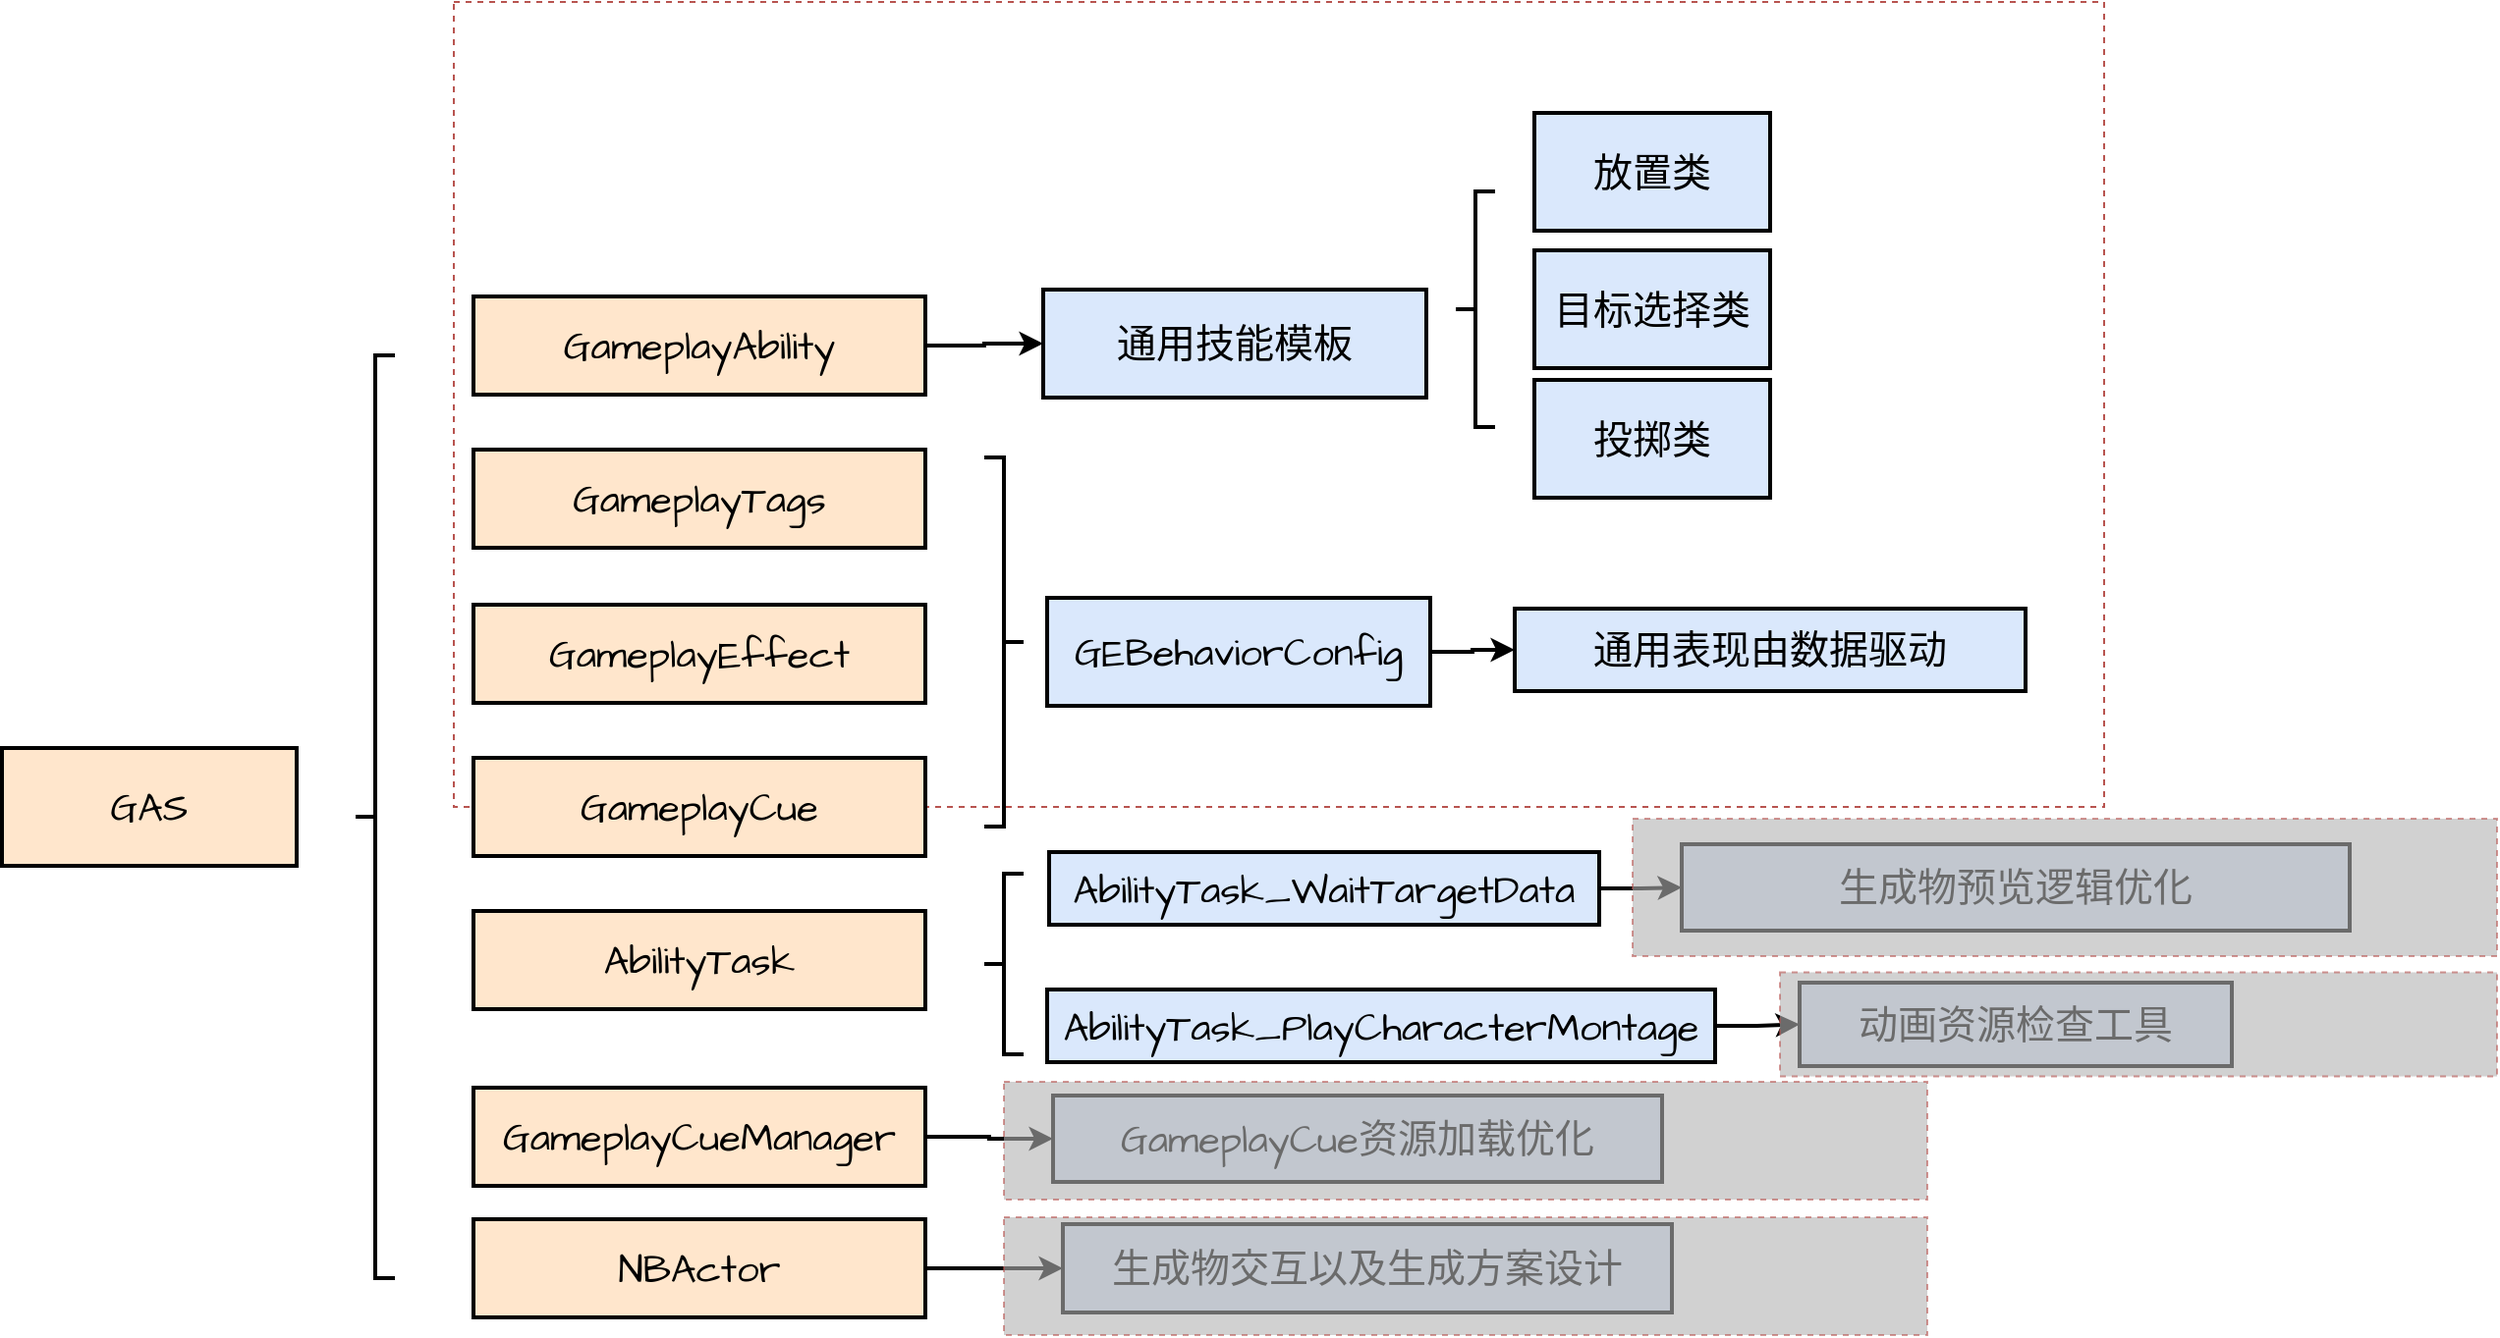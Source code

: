 <mxfile version="20.8.13" type="github">
  <diagram id="C5RBs43oDa-KdzZeNtuy" name="Page-1">
    <mxGraphModel dx="2049" dy="1011" grid="1" gridSize="10" guides="1" tooltips="1" connect="1" arrows="1" fold="1" page="1" pageScale="1" pageWidth="827" pageHeight="1169" math="0" shadow="0">
      <root>
        <mxCell id="WIyWlLk6GJQsqaUBKTNV-0" />
        <mxCell id="WIyWlLk6GJQsqaUBKTNV-1" parent="WIyWlLk6GJQsqaUBKTNV-0" />
        <mxCell id="x3PEgahTLWuq9RQQ5jx8-51" value="" style="verticalLabelPosition=bottom;verticalAlign=top;html=1;shape=mxgraph.basic.rect;fillColor2=none;strokeWidth=1;size=21;indent=5;sketch=0;hachureGap=4;jiggle=2;curveFitting=1;strokeColor=#b85450;fontFamily=Architects Daughter;fontSource=https%3A%2F%2Ffonts.googleapis.com%2Fcss%3Ffamily%3DArchitects%2BDaughter;fontSize=20;dashed=1;fillColor=#FFFFFF;" vertex="1" parent="WIyWlLk6GJQsqaUBKTNV-1">
          <mxGeometry x="250" y="150" width="840" height="410" as="geometry" />
        </mxCell>
        <mxCell id="x3PEgahTLWuq9RQQ5jx8-1" value="" style="shape=curlyBracket;whiteSpace=wrap;html=1;rounded=0;labelPosition=left;verticalLabelPosition=middle;align=right;verticalAlign=middle;sketch=0;hachureGap=4;jiggle=2;curveFitting=1;fontFamily=Architects Daughter;fontSource=https%3A%2F%2Ffonts.googleapis.com%2Fcss%3Ffamily%3DArchitects%2BDaughter;fontSize=20;strokeWidth=2;" vertex="1" parent="WIyWlLk6GJQsqaUBKTNV-1">
          <mxGeometry x="200" y="330" width="20" height="470" as="geometry" />
        </mxCell>
        <mxCell id="x3PEgahTLWuq9RQQ5jx8-2" value="GAS" style="whiteSpace=wrap;html=1;fontSize=20;fontFamily=Architects Daughter;align=center;rounded=0;sketch=0;hachureGap=4;jiggle=2;curveFitting=1;fontSource=https%3A%2F%2Ffonts.googleapis.com%2Fcss%3Ffamily%3DArchitects%2BDaughter;fillColor=#ffe6cc;strokeColor=#000000;strokeWidth=2;" vertex="1" parent="WIyWlLk6GJQsqaUBKTNV-1">
          <mxGeometry x="20" y="530" width="150" height="60" as="geometry" />
        </mxCell>
        <mxCell id="x3PEgahTLWuq9RQQ5jx8-14" value="" style="edgeStyle=orthogonalEdgeStyle;rounded=0;hachureGap=4;orthogonalLoop=1;jettySize=auto;html=1;fontFamily=Architects Daughter;fontSource=https%3A%2F%2Ffonts.googleapis.com%2Fcss%3Ffamily%3DArchitects%2BDaughter;fontSize=16;strokeWidth=2;" edge="1" parent="WIyWlLk6GJQsqaUBKTNV-1" source="x3PEgahTLWuq9RQQ5jx8-3" target="x3PEgahTLWuq9RQQ5jx8-13">
          <mxGeometry relative="1" as="geometry" />
        </mxCell>
        <mxCell id="x3PEgahTLWuq9RQQ5jx8-3" value="GameplayAbility" style="whiteSpace=wrap;html=1;fontSize=20;fontFamily=Architects Daughter;align=center;rounded=0;sketch=0;hachureGap=4;jiggle=2;curveFitting=1;fontSource=https%3A%2F%2Ffonts.googleapis.com%2Fcss%3Ffamily%3DArchitects%2BDaughter;fillColor=#ffe6cc;strokeColor=#000000;strokeWidth=2;" vertex="1" parent="WIyWlLk6GJQsqaUBKTNV-1">
          <mxGeometry x="260" y="300" width="230" height="50" as="geometry" />
        </mxCell>
        <mxCell id="x3PEgahTLWuq9RQQ5jx8-4" value="AbilityTask" style="whiteSpace=wrap;html=1;fontSize=20;fontFamily=Architects Daughter;align=center;rounded=0;sketch=0;hachureGap=4;jiggle=2;curveFitting=1;fontSource=https%3A%2F%2Ffonts.googleapis.com%2Fcss%3Ffamily%3DArchitects%2BDaughter;fillColor=#ffe6cc;strokeColor=#000000;strokeWidth=2;" vertex="1" parent="WIyWlLk6GJQsqaUBKTNV-1">
          <mxGeometry x="260" y="613" width="230" height="50" as="geometry" />
        </mxCell>
        <mxCell id="x3PEgahTLWuq9RQQ5jx8-6" value="GameplayTags" style="whiteSpace=wrap;html=1;fontSize=20;fontFamily=Architects Daughter;align=center;rounded=0;sketch=0;hachureGap=4;jiggle=2;curveFitting=1;fontSource=https%3A%2F%2Ffonts.googleapis.com%2Fcss%3Ffamily%3DArchitects%2BDaughter;fillColor=#ffe6cc;strokeColor=#000000;strokeWidth=2;" vertex="1" parent="WIyWlLk6GJQsqaUBKTNV-1">
          <mxGeometry x="260" y="378" width="230" height="50" as="geometry" />
        </mxCell>
        <mxCell id="x3PEgahTLWuq9RQQ5jx8-9" value="GameplayEffect" style="whiteSpace=wrap;html=1;fontSize=20;fontFamily=Architects Daughter;align=center;rounded=0;sketch=0;hachureGap=4;jiggle=2;curveFitting=1;fontSource=https%3A%2F%2Ffonts.googleapis.com%2Fcss%3Ffamily%3DArchitects%2BDaughter;fillColor=#ffe6cc;strokeColor=#000000;strokeWidth=2;" vertex="1" parent="WIyWlLk6GJQsqaUBKTNV-1">
          <mxGeometry x="260" y="457" width="230" height="50" as="geometry" />
        </mxCell>
        <mxCell id="x3PEgahTLWuq9RQQ5jx8-10" value="GameplayCue" style="whiteSpace=wrap;html=1;fontSize=20;fontFamily=Architects Daughter;align=center;rounded=0;sketch=0;hachureGap=4;jiggle=2;curveFitting=1;fontSource=https%3A%2F%2Ffonts.googleapis.com%2Fcss%3Ffamily%3DArchitects%2BDaughter;fillColor=#ffe6cc;strokeColor=#000000;strokeWidth=2;" vertex="1" parent="WIyWlLk6GJQsqaUBKTNV-1">
          <mxGeometry x="260" y="535" width="230" height="50" as="geometry" />
        </mxCell>
        <mxCell id="x3PEgahTLWuq9RQQ5jx8-49" style="edgeStyle=orthogonalEdgeStyle;rounded=0;sketch=0;hachureGap=4;jiggle=2;curveFitting=1;orthogonalLoop=1;jettySize=auto;html=1;exitX=1;exitY=0.5;exitDx=0;exitDy=0;entryX=0;entryY=0.5;entryDx=0;entryDy=0;fontFamily=Architects Daughter;fontSource=https%3A%2F%2Ffonts.googleapis.com%2Fcss%3Ffamily%3DArchitects%2BDaughter;fontSize=16;strokeWidth=2;" edge="1" parent="WIyWlLk6GJQsqaUBKTNV-1" source="x3PEgahTLWuq9RQQ5jx8-11" target="x3PEgahTLWuq9RQQ5jx8-43">
          <mxGeometry relative="1" as="geometry" />
        </mxCell>
        <mxCell id="x3PEgahTLWuq9RQQ5jx8-11" value="GameplayCueManager" style="whiteSpace=wrap;html=1;fontSize=20;fontFamily=Architects Daughter;align=center;rounded=0;sketch=0;hachureGap=4;jiggle=2;curveFitting=1;fontSource=https%3A%2F%2Ffonts.googleapis.com%2Fcss%3Ffamily%3DArchitects%2BDaughter;fillColor=#ffe6cc;strokeColor=#000000;strokeWidth=2;" vertex="1" parent="WIyWlLk6GJQsqaUBKTNV-1">
          <mxGeometry x="260" y="703" width="230" height="50" as="geometry" />
        </mxCell>
        <mxCell id="x3PEgahTLWuq9RQQ5jx8-46" style="edgeStyle=orthogonalEdgeStyle;rounded=0;sketch=0;hachureGap=4;jiggle=2;curveFitting=1;orthogonalLoop=1;jettySize=auto;html=1;exitX=1;exitY=0.5;exitDx=0;exitDy=0;entryX=0;entryY=0.5;entryDx=0;entryDy=0;fontFamily=Architects Daughter;fontSource=https%3A%2F%2Ffonts.googleapis.com%2Fcss%3Ffamily%3DArchitects%2BDaughter;fontSize=16;strokeWidth=2;" edge="1" parent="WIyWlLk6GJQsqaUBKTNV-1" source="x3PEgahTLWuq9RQQ5jx8-12" target="x3PEgahTLWuq9RQQ5jx8-45">
          <mxGeometry relative="1" as="geometry" />
        </mxCell>
        <mxCell id="x3PEgahTLWuq9RQQ5jx8-12" value="NBActor" style="whiteSpace=wrap;html=1;fontSize=20;fontFamily=Architects Daughter;align=center;rounded=0;sketch=0;hachureGap=4;jiggle=2;curveFitting=1;fontSource=https%3A%2F%2Ffonts.googleapis.com%2Fcss%3Ffamily%3DArchitects%2BDaughter;fillColor=#ffe6cc;strokeColor=#000000;strokeWidth=2;" vertex="1" parent="WIyWlLk6GJQsqaUBKTNV-1">
          <mxGeometry x="260" y="770" width="230" height="50" as="geometry" />
        </mxCell>
        <mxCell id="x3PEgahTLWuq9RQQ5jx8-13" value="通用技能模板" style="whiteSpace=wrap;html=1;fontSize=20;fontFamily=Architects Daughter;fillColor=#dae8fc;strokeColor=#000000;rounded=0;sketch=0;hachureGap=4;jiggle=2;curveFitting=1;fontSource=https%3A%2F%2Ffonts.googleapis.com%2Fcss%3Ffamily%3DArchitects%2BDaughter;strokeWidth=2;" vertex="1" parent="WIyWlLk6GJQsqaUBKTNV-1">
          <mxGeometry x="550" y="296.5" width="195" height="55" as="geometry" />
        </mxCell>
        <mxCell id="x3PEgahTLWuq9RQQ5jx8-15" value="放置类" style="whiteSpace=wrap;html=1;fontSize=20;fontFamily=Architects Daughter;fillColor=#dae8fc;strokeColor=#000000;rounded=0;sketch=0;hachureGap=4;jiggle=2;curveFitting=1;fontSource=https%3A%2F%2Ffonts.googleapis.com%2Fcss%3Ffamily%3DArchitects%2BDaughter;aspect=fixed;strokeWidth=2;" vertex="1" parent="WIyWlLk6GJQsqaUBKTNV-1">
          <mxGeometry x="800" y="206.5" width="120" height="60" as="geometry" />
        </mxCell>
        <mxCell id="x3PEgahTLWuq9RQQ5jx8-16" value="目标选择类" style="whiteSpace=wrap;html=1;fontSize=20;fontFamily=Architects Daughter;fillColor=#dae8fc;strokeColor=#000000;rounded=0;sketch=0;hachureGap=4;jiggle=2;curveFitting=1;fontSource=https%3A%2F%2Ffonts.googleapis.com%2Fcss%3Ffamily%3DArchitects%2BDaughter;aspect=fixed;strokeWidth=2;" vertex="1" parent="WIyWlLk6GJQsqaUBKTNV-1">
          <mxGeometry x="800" y="276.5" width="120" height="60" as="geometry" />
        </mxCell>
        <mxCell id="x3PEgahTLWuq9RQQ5jx8-17" value="投掷类" style="whiteSpace=wrap;html=1;fontSize=20;fontFamily=Architects Daughter;fillColor=#dae8fc;strokeColor=#000000;rounded=0;sketch=0;hachureGap=4;jiggle=2;curveFitting=1;fontSource=https%3A%2F%2Ffonts.googleapis.com%2Fcss%3Ffamily%3DArchitects%2BDaughter;strokeWidth=2;" vertex="1" parent="WIyWlLk6GJQsqaUBKTNV-1">
          <mxGeometry x="800" y="342.5" width="120" height="60" as="geometry" />
        </mxCell>
        <mxCell id="x3PEgahTLWuq9RQQ5jx8-19" value="" style="shape=curlyBracket;whiteSpace=wrap;html=1;rounded=0;labelPosition=left;verticalLabelPosition=middle;align=right;verticalAlign=middle;sketch=0;hachureGap=4;jiggle=2;curveFitting=1;strokeColor=#000000;fontFamily=Architects Daughter;fontSource=https%3A%2F%2Ffonts.googleapis.com%2Fcss%3Ffamily%3DArchitects%2BDaughter;fontSize=20;strokeWidth=2;" vertex="1" parent="WIyWlLk6GJQsqaUBKTNV-1">
          <mxGeometry x="760" y="246.5" width="20" height="120" as="geometry" />
        </mxCell>
        <mxCell id="x3PEgahTLWuq9RQQ5jx8-27" value="" style="shape=curlyBracket;whiteSpace=wrap;html=1;rounded=0;flipH=1;labelPosition=right;verticalLabelPosition=middle;align=left;verticalAlign=middle;sketch=0;hachureGap=4;jiggle=2;curveFitting=1;strokeColor=#000000;fontFamily=Architects Daughter;fontSource=https%3A%2F%2Ffonts.googleapis.com%2Fcss%3Ffamily%3DArchitects%2BDaughter;fontSize=20;strokeWidth=2;" vertex="1" parent="WIyWlLk6GJQsqaUBKTNV-1">
          <mxGeometry x="520" y="382" width="20" height="188" as="geometry" />
        </mxCell>
        <mxCell id="x3PEgahTLWuq9RQQ5jx8-32" style="edgeStyle=orthogonalEdgeStyle;rounded=0;sketch=0;hachureGap=4;jiggle=2;curveFitting=1;orthogonalLoop=1;jettySize=auto;html=1;exitX=1;exitY=0.5;exitDx=0;exitDy=0;entryX=0;entryY=0.5;entryDx=0;entryDy=0;fontFamily=Architects Daughter;fontSource=https%3A%2F%2Ffonts.googleapis.com%2Fcss%3Ffamily%3DArchitects%2BDaughter;fontSize=16;strokeWidth=2;" edge="1" parent="WIyWlLk6GJQsqaUBKTNV-1" source="x3PEgahTLWuq9RQQ5jx8-28" target="x3PEgahTLWuq9RQQ5jx8-31">
          <mxGeometry relative="1" as="geometry" />
        </mxCell>
        <mxCell id="x3PEgahTLWuq9RQQ5jx8-28" value="GEBehaviorConfig" style="whiteSpace=wrap;html=1;fontSize=20;fontFamily=Architects Daughter;fillColor=#dae8fc;strokeColor=#000000;rounded=0;sketch=0;hachureGap=4;jiggle=2;curveFitting=1;fontSource=https%3A%2F%2Ffonts.googleapis.com%2Fcss%3Ffamily%3DArchitects%2BDaughter;strokeWidth=2;" vertex="1" parent="WIyWlLk6GJQsqaUBKTNV-1">
          <mxGeometry x="552" y="453.5" width="195" height="55" as="geometry" />
        </mxCell>
        <mxCell id="x3PEgahTLWuq9RQQ5jx8-31" value="通用表现由数据驱动" style="whiteSpace=wrap;html=1;fontSize=20;fontFamily=Architects Daughter;fillColor=#dae8fc;strokeColor=#000000;rounded=0;sketch=0;hachureGap=4;jiggle=2;curveFitting=1;fontSource=https%3A%2F%2Ffonts.googleapis.com%2Fcss%3Ffamily%3DArchitects%2BDaughter;strokeWidth=2;" vertex="1" parent="WIyWlLk6GJQsqaUBKTNV-1">
          <mxGeometry x="790" y="459" width="260" height="42" as="geometry" />
        </mxCell>
        <mxCell id="x3PEgahTLWuq9RQQ5jx8-33" value="" style="shape=curlyBracket;whiteSpace=wrap;html=1;rounded=0;labelPosition=left;verticalLabelPosition=middle;align=right;verticalAlign=middle;sketch=0;hachureGap=4;jiggle=2;curveFitting=1;strokeColor=#000000;fontFamily=Architects Daughter;fontSource=https%3A%2F%2Ffonts.googleapis.com%2Fcss%3Ffamily%3DArchitects%2BDaughter;fontSize=20;strokeWidth=2;" vertex="1" parent="WIyWlLk6GJQsqaUBKTNV-1">
          <mxGeometry x="520" y="594" width="20" height="92" as="geometry" />
        </mxCell>
        <mxCell id="x3PEgahTLWuq9RQQ5jx8-37" value="" style="edgeStyle=orthogonalEdgeStyle;rounded=0;sketch=0;hachureGap=4;jiggle=2;curveFitting=1;orthogonalLoop=1;jettySize=auto;html=1;fontFamily=Architects Daughter;fontSource=https%3A%2F%2Ffonts.googleapis.com%2Fcss%3Ffamily%3DArchitects%2BDaughter;fontSize=16;strokeWidth=2;" edge="1" parent="WIyWlLk6GJQsqaUBKTNV-1" source="x3PEgahTLWuq9RQQ5jx8-34" target="x3PEgahTLWuq9RQQ5jx8-36">
          <mxGeometry relative="1" as="geometry" />
        </mxCell>
        <mxCell id="x3PEgahTLWuq9RQQ5jx8-34" value="AbilityTask_WaitTargetData" style="whiteSpace=wrap;html=1;fontSize=20;fontFamily=Architects Daughter;fillColor=#dae8fc;strokeColor=#000000;rounded=0;sketch=0;hachureGap=4;jiggle=2;curveFitting=1;fontSource=https%3A%2F%2Ffonts.googleapis.com%2Fcss%3Ffamily%3DArchitects%2BDaughter;strokeWidth=2;" vertex="1" parent="WIyWlLk6GJQsqaUBKTNV-1">
          <mxGeometry x="553" y="583" width="280" height="37" as="geometry" />
        </mxCell>
        <mxCell id="x3PEgahTLWuq9RQQ5jx8-39" style="edgeStyle=orthogonalEdgeStyle;rounded=0;sketch=0;hachureGap=4;jiggle=2;curveFitting=1;orthogonalLoop=1;jettySize=auto;html=1;exitX=1;exitY=0.5;exitDx=0;exitDy=0;fontFamily=Architects Daughter;fontSource=https%3A%2F%2Ffonts.googleapis.com%2Fcss%3Ffamily%3DArchitects%2BDaughter;fontSize=16;strokeWidth=2;" edge="1" parent="WIyWlLk6GJQsqaUBKTNV-1" source="x3PEgahTLWuq9RQQ5jx8-35" target="x3PEgahTLWuq9RQQ5jx8-38">
          <mxGeometry relative="1" as="geometry" />
        </mxCell>
        <mxCell id="x3PEgahTLWuq9RQQ5jx8-35" value="AbilityTask_PlayCharacterMontage" style="whiteSpace=wrap;html=1;fontSize=20;fontFamily=Architects Daughter;fillColor=#dae8fc;strokeColor=#000000;rounded=0;sketch=0;hachureGap=4;jiggle=2;curveFitting=1;fontSource=https%3A%2F%2Ffonts.googleapis.com%2Fcss%3Ffamily%3DArchitects%2BDaughter;strokeWidth=2;" vertex="1" parent="WIyWlLk6GJQsqaUBKTNV-1">
          <mxGeometry x="552" y="653" width="340" height="37" as="geometry" />
        </mxCell>
        <mxCell id="x3PEgahTLWuq9RQQ5jx8-36" value="生成物预览逻辑优化" style="whiteSpace=wrap;html=1;fontSize=20;fontFamily=Architects Daughter;fillColor=#dae8fc;strokeColor=#000000;rounded=0;sketch=0;hachureGap=4;jiggle=2;curveFitting=1;fontSource=https%3A%2F%2Ffonts.googleapis.com%2Fcss%3Ffamily%3DArchitects%2BDaughter;strokeWidth=2;" vertex="1" parent="WIyWlLk6GJQsqaUBKTNV-1">
          <mxGeometry x="875" y="579" width="340" height="44" as="geometry" />
        </mxCell>
        <mxCell id="x3PEgahTLWuq9RQQ5jx8-38" value="动画资源检查工具" style="whiteSpace=wrap;html=1;fontSize=20;fontFamily=Architects Daughter;fillColor=#dae8fc;strokeColor=#000000;rounded=0;sketch=0;hachureGap=4;jiggle=2;curveFitting=1;fontSource=https%3A%2F%2Ffonts.googleapis.com%2Fcss%3Ffamily%3DArchitects%2BDaughter;strokeWidth=2;" vertex="1" parent="WIyWlLk6GJQsqaUBKTNV-1">
          <mxGeometry x="935" y="649.5" width="220" height="42.5" as="geometry" />
        </mxCell>
        <mxCell id="x3PEgahTLWuq9RQQ5jx8-43" value="GameplayCue资源加载优化" style="whiteSpace=wrap;html=1;fontSize=20;fontFamily=Architects Daughter;fillColor=#dae8fc;strokeColor=#000000;rounded=0;sketch=0;hachureGap=4;jiggle=2;curveFitting=1;fontSource=https%3A%2F%2Ffonts.googleapis.com%2Fcss%3Ffamily%3DArchitects%2BDaughter;strokeWidth=2;" vertex="1" parent="WIyWlLk6GJQsqaUBKTNV-1">
          <mxGeometry x="555" y="707" width="310" height="44" as="geometry" />
        </mxCell>
        <mxCell id="x3PEgahTLWuq9RQQ5jx8-45" value="生成物交互以及生成方案设计" style="whiteSpace=wrap;html=1;fontSize=20;fontFamily=Architects Daughter;fillColor=#dae8fc;strokeColor=#000000;rounded=0;sketch=0;hachureGap=4;jiggle=2;curveFitting=1;fontSource=https%3A%2F%2Ffonts.googleapis.com%2Fcss%3Ffamily%3DArchitects%2BDaughter;strokeWidth=2;" vertex="1" parent="WIyWlLk6GJQsqaUBKTNV-1">
          <mxGeometry x="560" y="772.5" width="310" height="45" as="geometry" />
        </mxCell>
        <mxCell id="x3PEgahTLWuq9RQQ5jx8-53" value="" style="verticalLabelPosition=bottom;verticalAlign=top;html=1;shape=mxgraph.basic.rect;fillColor2=none;strokeWidth=1;size=21;indent=5;sketch=0;hachureGap=4;jiggle=2;curveFitting=1;strokeColor=#b85450;fontFamily=Architects Daughter;fontSource=https%3A%2F%2Ffonts.googleapis.com%2Fcss%3Ffamily%3DArchitects%2BDaughter;fontSize=20;dashed=1;fillColor=#B3B3B3;opacity=60;" vertex="1" parent="WIyWlLk6GJQsqaUBKTNV-1">
          <mxGeometry x="850" y="566" width="440" height="70" as="geometry" />
        </mxCell>
        <mxCell id="x3PEgahTLWuq9RQQ5jx8-56" value="" style="verticalLabelPosition=bottom;verticalAlign=top;html=1;shape=mxgraph.basic.rect;fillColor2=none;strokeWidth=1;size=21;indent=5;sketch=0;hachureGap=4;jiggle=2;curveFitting=1;strokeColor=#b85450;fontFamily=Architects Daughter;fontSource=https%3A%2F%2Ffonts.googleapis.com%2Fcss%3Ffamily%3DArchitects%2BDaughter;fontSize=20;dashed=1;fillColor=#B3B3B3;opacity=60;" vertex="1" parent="WIyWlLk6GJQsqaUBKTNV-1">
          <mxGeometry x="925" y="644.25" width="365" height="53" as="geometry" />
        </mxCell>
        <mxCell id="x3PEgahTLWuq9RQQ5jx8-54" value="" style="verticalLabelPosition=bottom;verticalAlign=top;html=1;shape=mxgraph.basic.rect;fillColor2=none;strokeWidth=1;size=21;indent=5;sketch=0;hachureGap=4;jiggle=2;curveFitting=1;strokeColor=#b85450;fontFamily=Architects Daughter;fontSource=https%3A%2F%2Ffonts.googleapis.com%2Fcss%3Ffamily%3DArchitects%2BDaughter;fontSize=20;dashed=1;fillColor=#B3B3B3;opacity=60;" vertex="1" parent="WIyWlLk6GJQsqaUBKTNV-1">
          <mxGeometry x="530" y="700" width="470" height="60" as="geometry" />
        </mxCell>
        <mxCell id="x3PEgahTLWuq9RQQ5jx8-55" value="" style="verticalLabelPosition=bottom;verticalAlign=top;html=1;shape=mxgraph.basic.rect;fillColor2=none;strokeWidth=1;size=21;indent=5;sketch=0;hachureGap=4;jiggle=2;curveFitting=1;strokeColor=#b85450;fontFamily=Architects Daughter;fontSource=https%3A%2F%2Ffonts.googleapis.com%2Fcss%3Ffamily%3DArchitects%2BDaughter;fontSize=20;dashed=1;fillColor=#B3B3B3;opacity=60;" vertex="1" parent="WIyWlLk6GJQsqaUBKTNV-1">
          <mxGeometry x="530" y="769" width="470" height="60" as="geometry" />
        </mxCell>
      </root>
    </mxGraphModel>
  </diagram>
</mxfile>
